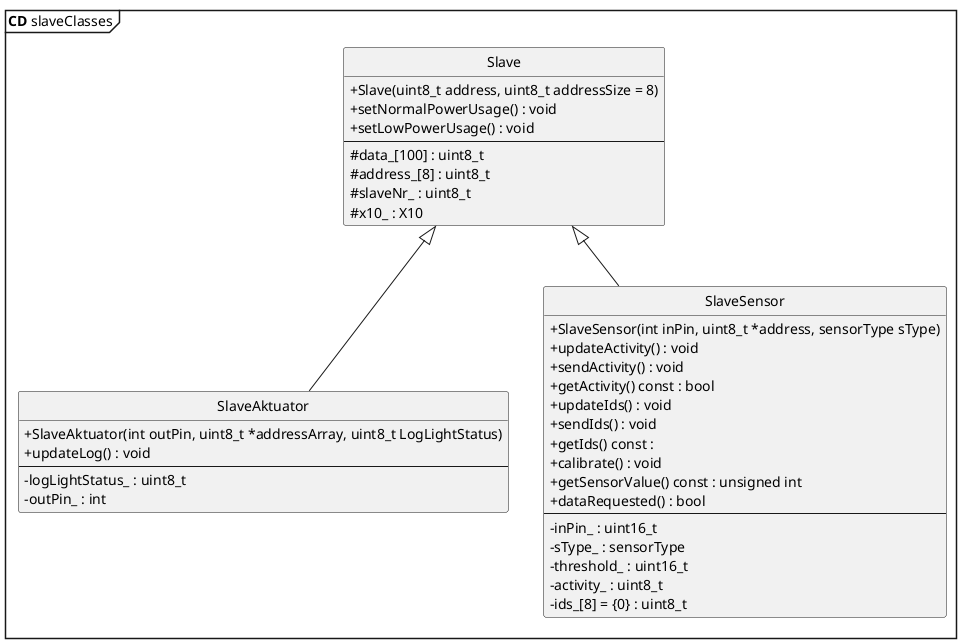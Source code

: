@startuml CD slaveKlasse
skinparam classAttributeIconSize 0
skinparam style strictuml

mainframe **CD** slaveClasses

class Slave {
    + Slave(uint8_t address, uint8_t addressSize = 8)
    + setNormalPowerUsage() : void
    + setLowPowerUsage() : void
    --
    # data_[100] : uint8_t
    # address_[8] : uint8_t 
    # slaveNr_ : uint8_t 
    # x10_ : X10
}

class SlaveAktuator{
    + SlaveAktuator(int outPin, uint8_t *addressArray, uint8_t LogLightStatus)
    + updateLog() : void
    --
    - logLightStatus_ : uint8_t
    - outPin_ : int
}

class SlaveSensor {
    + SlaveSensor(int inPin, uint8_t *address, sensorType sType)
    + updateActivity() : void    
    + sendActivity() : void
    + getActivity() const : bool 
    + updateIds() : void
    + sendIds() : void
    + getIds() const : 
    + calibrate() : void
    + getSensorValue() const : unsigned int
    + dataRequested() : bool
    --
    - inPin_ : uint16_t
    - sType_ : sensorType
    - threshold_ : uint16_t
    - activity_ : uint8_t
    - ids_[8] = {0} : uint8_t
}

Slave <|-- SlaveAktuator
Slave <|-- SlaveSensor
@enduml